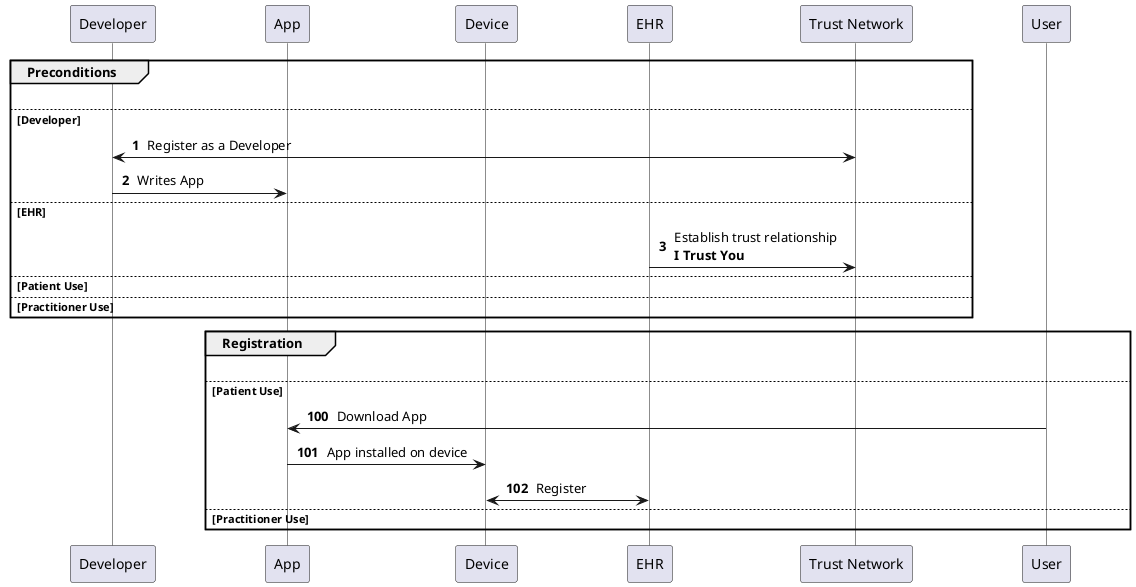 @startuml
skinparam NoteTextAlignment left
skinparam Padding 2
skinparam ParticipantPadding 50
skinparam LifelineStrategy solid
autonumber

participant Developer       as Developer
participant App             as App
participant Device          as Device
participant EHR             as EHR
participant "Trust Network" as Magic
participant User as User

group Preconditions
  |||
else Developer
  Developer <-> Magic : Register as a Developer
  Developer -> App : Writes App
else EHR
  EHR -> Magic : Establish trust relationship\n**I Trust You**
else Patient Use

else Practitioner Use

end

group Registration
  |||
else Patient Use
  autonumber 100
  User -> App: Download App
  App -> Device: App installed on device
  Device <-> EHR: Register

else Practitioner Use

end

' group Server Implementation
'   S -\\ S: Implement core Subscription functionality
'   |||
'   S -\\ S: Implement topics and advertise via\n""SubscriptionTopic"" resources
' end

' group Client Implementation
' else Client Topic Discovery
'   C->>S: Search for a supported ""SubscriptionTopic"", e.g.:\n""GET .../SubscriptionTopic?[params]""
'   return ""Bundle"" with matching\n""SubscriptionTopic"" resources

' else Client Subscription Request
'   create Endpoint as E
'   C->E: Create, configure, or initialize\nthe necessary Endpoint
'   C->>S: Create a Subscription, e.g.:\n""POST .../Subscription""
'   |||
' end

' group Server Accepting or Rejecting a Subscription
' else Valid Subscription, without Handshake
'   S-->>C: Success: status = ""active""
'   note right of S: Send notifications...
'   ...
' else Valid Subscription, with Handshake Success
'   S-->>C: Success: status = ""requested""
'   S->>E: Handshake
'   E-->>S: Success, e.g.:\n""200: OK""
'   note right of S
'     Update Subscription:
'     ""Subscription.status: error""
'   end note
'   note right of S: Send notifications...
'   ...
' else Valid Subscription, with Handshake Failure
'   S-->>C: Success: status = ""requested""
'   S->>E: Handshake
'   E-->>S: Failure, e.g.:\n""404: Not Found""
'   note right of S
'     Update Subscription:
'     ""Subscription.status: error""
'   end note
'   ...
' else Invalid Subscription
'   S-->>C: Failure, e.g.:\n""400: Bad Request""
'   note right of S
'     No subscription was created
'   end note
' end

@enduml